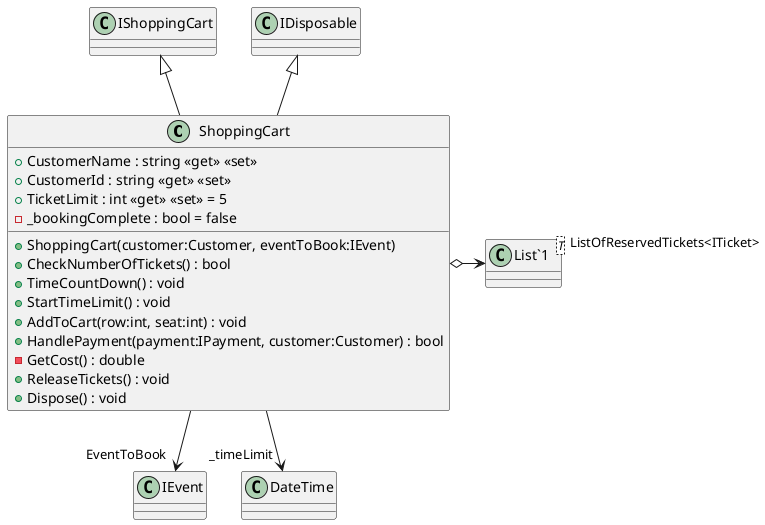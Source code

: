 @startuml
class ShoppingCart {
    + CustomerName : string <<get>> <<set>>
    + CustomerId : string <<get>> <<set>>
    + TicketLimit : int <<get>> <<set>> = 5
    - _bookingComplete : bool = false
    + ShoppingCart(customer:Customer, eventToBook:IEvent)
    + CheckNumberOfTickets() : bool
    + TimeCountDown() : void
    + StartTimeLimit() : void
    + AddToCart(row:int, seat:int) : void
    + HandlePayment(payment:IPayment, customer:Customer) : bool
    - GetCost() : double
    + ReleaseTickets() : void
    + Dispose() : void
}
class "List`1"<T> {
}
IShoppingCart <|-- ShoppingCart
IDisposable <|-- ShoppingCart
ShoppingCart o-> "ListOfReservedTickets<ITicket>" "List`1"
ShoppingCart --> "EventToBook" IEvent
ShoppingCart --> "_timeLimit" DateTime
@enduml
